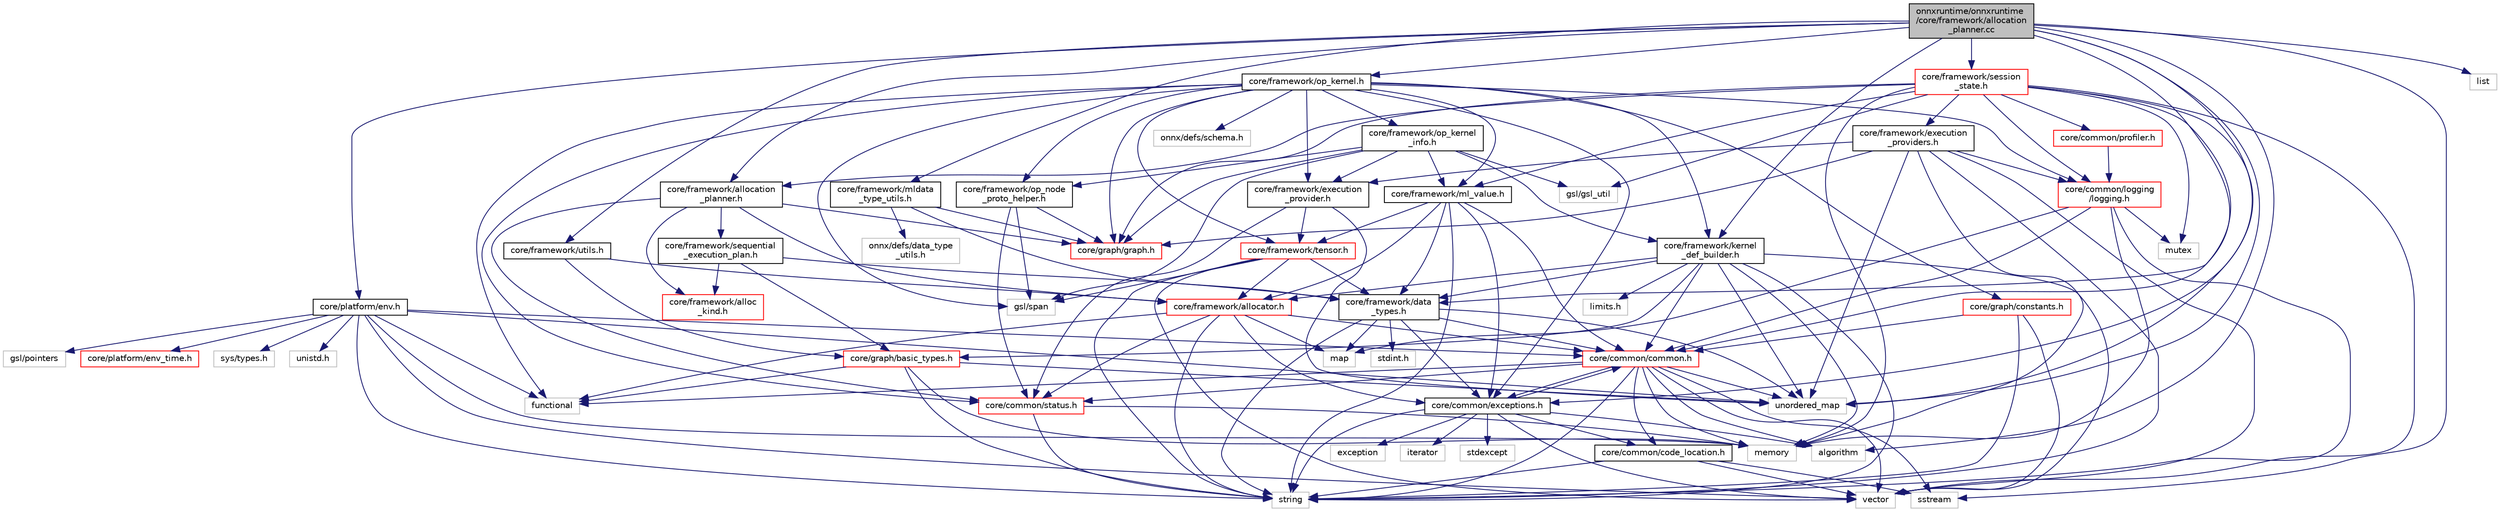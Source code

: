 digraph "onnxruntime/onnxruntime/core/framework/allocation_planner.cc"
{
  edge [fontname="Helvetica",fontsize="10",labelfontname="Helvetica",labelfontsize="10"];
  node [fontname="Helvetica",fontsize="10",shape=record];
  Node0 [label="onnxruntime/onnxruntime\l/core/framework/allocation\l_planner.cc",height=0.2,width=0.4,color="black", fillcolor="grey75", style="filled", fontcolor="black"];
  Node0 -> Node1 [color="midnightblue",fontsize="10",style="solid"];
  Node1 [label="core/framework/allocation\l_planner.h",height=0.2,width=0.4,color="black", fillcolor="white", style="filled",URL="$allocation__planner_8h.html"];
  Node1 -> Node2 [color="midnightblue",fontsize="10",style="solid"];
  Node2 [label="core/common/status.h",height=0.2,width=0.4,color="red", fillcolor="white", style="filled",URL="$status_8h.html"];
  Node2 -> Node3 [color="midnightblue",fontsize="10",style="solid"];
  Node3 [label="memory",height=0.2,width=0.4,color="grey75", fillcolor="white", style="filled"];
  Node2 -> Node4 [color="midnightblue",fontsize="10",style="solid"];
  Node4 [label="string",height=0.2,width=0.4,color="grey75", fillcolor="white", style="filled"];
  Node1 -> Node7 [color="midnightblue",fontsize="10",style="solid"];
  Node7 [label="core/framework/alloc\l_kind.h",height=0.2,width=0.4,color="red", fillcolor="white", style="filled",URL="$alloc__kind_8h.html"];
  Node1 -> Node9 [color="midnightblue",fontsize="10",style="solid"];
  Node9 [label="core/framework/allocator.h",height=0.2,width=0.4,color="red", fillcolor="white", style="filled",URL="$framework_2allocator_8h.html"];
  Node9 -> Node10 [color="midnightblue",fontsize="10",style="solid"];
  Node10 [label="functional",height=0.2,width=0.4,color="grey75", fillcolor="white", style="filled"];
  Node9 -> Node11 [color="midnightblue",fontsize="10",style="solid"];
  Node11 [label="map",height=0.2,width=0.4,color="grey75", fillcolor="white", style="filled"];
  Node9 -> Node4 [color="midnightblue",fontsize="10",style="solid"];
  Node9 -> Node14 [color="midnightblue",fontsize="10",style="solid"];
  Node14 [label="core/common/common.h",height=0.2,width=0.4,color="red", fillcolor="white", style="filled",URL="$include_2onnxruntime_2core_2common_2common_8h.html"];
  Node14 -> Node15 [color="midnightblue",fontsize="10",style="solid"];
  Node15 [label="algorithm",height=0.2,width=0.4,color="grey75", fillcolor="white", style="filled"];
  Node14 -> Node10 [color="midnightblue",fontsize="10",style="solid"];
  Node14 -> Node3 [color="midnightblue",fontsize="10",style="solid"];
  Node14 -> Node18 [color="midnightblue",fontsize="10",style="solid"];
  Node18 [label="sstream",height=0.2,width=0.4,color="grey75", fillcolor="white", style="filled"];
  Node14 -> Node4 [color="midnightblue",fontsize="10",style="solid"];
  Node14 -> Node19 [color="midnightblue",fontsize="10",style="solid"];
  Node19 [label="unordered_map",height=0.2,width=0.4,color="grey75", fillcolor="white", style="filled"];
  Node14 -> Node20 [color="midnightblue",fontsize="10",style="solid"];
  Node20 [label="vector",height=0.2,width=0.4,color="grey75", fillcolor="white", style="filled"];
  Node14 -> Node22 [color="midnightblue",fontsize="10",style="solid"];
  Node22 [label="core/common/code_location.h",height=0.2,width=0.4,color="black", fillcolor="white", style="filled",URL="$code__location_8h.html"];
  Node22 -> Node18 [color="midnightblue",fontsize="10",style="solid"];
  Node22 -> Node4 [color="midnightblue",fontsize="10",style="solid"];
  Node22 -> Node20 [color="midnightblue",fontsize="10",style="solid"];
  Node14 -> Node23 [color="midnightblue",fontsize="10",style="solid"];
  Node23 [label="core/common/exceptions.h",height=0.2,width=0.4,color="black", fillcolor="white", style="filled",URL="$exceptions_8h.html"];
  Node23 -> Node15 [color="midnightblue",fontsize="10",style="solid"];
  Node23 -> Node24 [color="midnightblue",fontsize="10",style="solid"];
  Node24 [label="exception",height=0.2,width=0.4,color="grey75", fillcolor="white", style="filled"];
  Node23 -> Node25 [color="midnightblue",fontsize="10",style="solid"];
  Node25 [label="iterator",height=0.2,width=0.4,color="grey75", fillcolor="white", style="filled"];
  Node23 -> Node26 [color="midnightblue",fontsize="10",style="solid"];
  Node26 [label="stdexcept",height=0.2,width=0.4,color="grey75", fillcolor="white", style="filled"];
  Node23 -> Node4 [color="midnightblue",fontsize="10",style="solid"];
  Node23 -> Node20 [color="midnightblue",fontsize="10",style="solid"];
  Node23 -> Node14 [color="midnightblue",fontsize="10",style="solid"];
  Node23 -> Node22 [color="midnightblue",fontsize="10",style="solid"];
  Node14 -> Node2 [color="midnightblue",fontsize="10",style="solid"];
  Node9 -> Node23 [color="midnightblue",fontsize="10",style="solid"];
  Node9 -> Node2 [color="midnightblue",fontsize="10",style="solid"];
  Node1 -> Node35 [color="midnightblue",fontsize="10",style="solid"];
  Node35 [label="core/framework/sequential\l_execution_plan.h",height=0.2,width=0.4,color="black", fillcolor="white", style="filled",URL="$sequential__execution__plan_8h.html"];
  Node35 -> Node28 [color="midnightblue",fontsize="10",style="solid"];
  Node28 [label="core/graph/basic_types.h",height=0.2,width=0.4,color="red", fillcolor="white", style="filled",URL="$basic__types_8h.html"];
  Node28 -> Node19 [color="midnightblue",fontsize="10",style="solid"];
  Node28 -> Node4 [color="midnightblue",fontsize="10",style="solid"];
  Node28 -> Node3 [color="midnightblue",fontsize="10",style="solid"];
  Node28 -> Node10 [color="midnightblue",fontsize="10",style="solid"];
  Node35 -> Node7 [color="midnightblue",fontsize="10",style="solid"];
  Node35 -> Node36 [color="midnightblue",fontsize="10",style="solid"];
  Node36 [label="core/framework/data\l_types.h",height=0.2,width=0.4,color="black", fillcolor="white", style="filled",URL="$data__types_8h.html"];
  Node36 -> Node4 [color="midnightblue",fontsize="10",style="solid"];
  Node36 -> Node32 [color="midnightblue",fontsize="10",style="solid"];
  Node32 [label="stdint.h",height=0.2,width=0.4,color="grey75", fillcolor="white", style="filled"];
  Node36 -> Node19 [color="midnightblue",fontsize="10",style="solid"];
  Node36 -> Node11 [color="midnightblue",fontsize="10",style="solid"];
  Node36 -> Node14 [color="midnightblue",fontsize="10",style="solid"];
  Node36 -> Node23 [color="midnightblue",fontsize="10",style="solid"];
  Node1 -> Node37 [color="midnightblue",fontsize="10",style="solid"];
  Node37 [label="core/graph/graph.h",height=0.2,width=0.4,color="red", fillcolor="white", style="filled",URL="$graph_8h.html"];
  Node0 -> Node51 [color="midnightblue",fontsize="10",style="solid"];
  Node51 [label="list",height=0.2,width=0.4,color="grey75", fillcolor="white", style="filled"];
  Node0 -> Node19 [color="midnightblue",fontsize="10",style="solid"];
  Node0 -> Node15 [color="midnightblue",fontsize="10",style="solid"];
  Node0 -> Node18 [color="midnightblue",fontsize="10",style="solid"];
  Node0 -> Node23 [color="midnightblue",fontsize="10",style="solid"];
  Node0 -> Node52 [color="midnightblue",fontsize="10",style="solid"];
  Node52 [label="core/platform/env.h",height=0.2,width=0.4,color="black", fillcolor="white", style="filled",URL="$env_8h.html"];
  Node52 -> Node10 [color="midnightblue",fontsize="10",style="solid"];
  Node52 -> Node3 [color="midnightblue",fontsize="10",style="solid"];
  Node52 -> Node4 [color="midnightblue",fontsize="10",style="solid"];
  Node52 -> Node19 [color="midnightblue",fontsize="10",style="solid"];
  Node52 -> Node20 [color="midnightblue",fontsize="10",style="solid"];
  Node52 -> Node50 [color="midnightblue",fontsize="10",style="solid"];
  Node50 [label="gsl/pointers",height=0.2,width=0.4,color="grey75", fillcolor="white", style="filled"];
  Node52 -> Node14 [color="midnightblue",fontsize="10",style="solid"];
  Node52 -> Node53 [color="midnightblue",fontsize="10",style="solid"];
  Node53 [label="core/platform/env_time.h",height=0.2,width=0.4,color="red", fillcolor="white", style="filled",URL="$env__time_8h.html"];
  Node52 -> Node55 [color="midnightblue",fontsize="10",style="solid"];
  Node55 [label="sys/types.h",height=0.2,width=0.4,color="grey75", fillcolor="white", style="filled"];
  Node52 -> Node56 [color="midnightblue",fontsize="10",style="solid"];
  Node56 [label="unistd.h",height=0.2,width=0.4,color="grey75", fillcolor="white", style="filled"];
  Node0 -> Node36 [color="midnightblue",fontsize="10",style="solid"];
  Node0 -> Node57 [color="midnightblue",fontsize="10",style="solid"];
  Node57 [label="core/framework/kernel\l_def_builder.h",height=0.2,width=0.4,color="black", fillcolor="white", style="filled",URL="$kernel__def__builder_8h.html"];
  Node57 -> Node3 [color="midnightblue",fontsize="10",style="solid"];
  Node57 -> Node4 [color="midnightblue",fontsize="10",style="solid"];
  Node57 -> Node19 [color="midnightblue",fontsize="10",style="solid"];
  Node57 -> Node20 [color="midnightblue",fontsize="10",style="solid"];
  Node57 -> Node58 [color="midnightblue",fontsize="10",style="solid"];
  Node58 [label="limits.h",height=0.2,width=0.4,color="grey75", fillcolor="white", style="filled"];
  Node57 -> Node14 [color="midnightblue",fontsize="10",style="solid"];
  Node57 -> Node28 [color="midnightblue",fontsize="10",style="solid"];
  Node57 -> Node36 [color="midnightblue",fontsize="10",style="solid"];
  Node57 -> Node9 [color="midnightblue",fontsize="10",style="solid"];
  Node0 -> Node59 [color="midnightblue",fontsize="10",style="solid"];
  Node59 [label="core/framework/mldata\l_type_utils.h",height=0.2,width=0.4,color="black", fillcolor="white", style="filled",URL="$mldata__type__utils_8h.html"];
  Node59 -> Node36 [color="midnightblue",fontsize="10",style="solid"];
  Node59 -> Node37 [color="midnightblue",fontsize="10",style="solid"];
  Node59 -> Node60 [color="midnightblue",fontsize="10",style="solid"];
  Node60 [label="onnx/defs/data_type\l_utils.h",height=0.2,width=0.4,color="grey75", fillcolor="white", style="filled"];
  Node0 -> Node61 [color="midnightblue",fontsize="10",style="solid"];
  Node61 [label="core/framework/op_kernel.h",height=0.2,width=0.4,color="black", fillcolor="white", style="filled",URL="$op__kernel_8h.html"];
  Node61 -> Node10 [color="midnightblue",fontsize="10",style="solid"];
  Node61 -> Node23 [color="midnightblue",fontsize="10",style="solid"];
  Node61 -> Node62 [color="midnightblue",fontsize="10",style="solid"];
  Node62 [label="core/common/logging\l/logging.h",height=0.2,width=0.4,color="red", fillcolor="white", style="filled",URL="$logging_8h.html"];
  Node62 -> Node11 [color="midnightblue",fontsize="10",style="solid"];
  Node62 -> Node3 [color="midnightblue",fontsize="10",style="solid"];
  Node62 -> Node65 [color="midnightblue",fontsize="10",style="solid"];
  Node65 [label="mutex",height=0.2,width=0.4,color="grey75", fillcolor="white", style="filled"];
  Node62 -> Node4 [color="midnightblue",fontsize="10",style="solid"];
  Node62 -> Node14 [color="midnightblue",fontsize="10",style="solid"];
  Node61 -> Node2 [color="midnightblue",fontsize="10",style="solid"];
  Node61 -> Node70 [color="midnightblue",fontsize="10",style="solid"];
  Node70 [label="core/framework/execution\l_provider.h",height=0.2,width=0.4,color="black", fillcolor="white", style="filled",URL="$execution__provider_8h.html"];
  Node70 -> Node19 [color="midnightblue",fontsize="10",style="solid"];
  Node70 -> Node2 [color="midnightblue",fontsize="10",style="solid"];
  Node70 -> Node71 [color="midnightblue",fontsize="10",style="solid"];
  Node71 [label="core/framework/tensor.h",height=0.2,width=0.4,color="red", fillcolor="white", style="filled",URL="$tensor_8h.html"];
  Node71 -> Node4 [color="midnightblue",fontsize="10",style="solid"];
  Node71 -> Node20 [color="midnightblue",fontsize="10",style="solid"];
  Node71 -> Node73 [color="midnightblue",fontsize="10",style="solid"];
  Node73 [label="gsl/span",height=0.2,width=0.4,color="grey75", fillcolor="white", style="filled"];
  Node71 -> Node9 [color="midnightblue",fontsize="10",style="solid"];
  Node71 -> Node36 [color="midnightblue",fontsize="10",style="solid"];
  Node61 -> Node57 [color="midnightblue",fontsize="10",style="solid"];
  Node61 -> Node76 [color="midnightblue",fontsize="10",style="solid"];
  Node76 [label="core/framework/ml_value.h",height=0.2,width=0.4,color="black", fillcolor="white", style="filled",URL="$ml__value_8h.html"];
  Node76 -> Node4 [color="midnightblue",fontsize="10",style="solid"];
  Node76 -> Node14 [color="midnightblue",fontsize="10",style="solid"];
  Node76 -> Node23 [color="midnightblue",fontsize="10",style="solid"];
  Node76 -> Node9 [color="midnightblue",fontsize="10",style="solid"];
  Node76 -> Node36 [color="midnightblue",fontsize="10",style="solid"];
  Node76 -> Node71 [color="midnightblue",fontsize="10",style="solid"];
  Node61 -> Node77 [color="midnightblue",fontsize="10",style="solid"];
  Node77 [label="core/framework/op_kernel\l_info.h",height=0.2,width=0.4,color="black", fillcolor="white", style="filled",URL="$op__kernel__info_8h.html"];
  Node77 -> Node70 [color="midnightblue",fontsize="10",style="solid"];
  Node77 -> Node57 [color="midnightblue",fontsize="10",style="solid"];
  Node77 -> Node76 [color="midnightblue",fontsize="10",style="solid"];
  Node77 -> Node78 [color="midnightblue",fontsize="10",style="solid"];
  Node78 [label="core/framework/op_node\l_proto_helper.h",height=0.2,width=0.4,color="black", fillcolor="white", style="filled",URL="$op__node__proto__helper_8h.html"];
  Node78 -> Node2 [color="midnightblue",fontsize="10",style="solid"];
  Node78 -> Node37 [color="midnightblue",fontsize="10",style="solid"];
  Node78 -> Node73 [color="midnightblue",fontsize="10",style="solid"];
  Node77 -> Node37 [color="midnightblue",fontsize="10",style="solid"];
  Node77 -> Node73 [color="midnightblue",fontsize="10",style="solid"];
  Node77 -> Node49 [color="midnightblue",fontsize="10",style="solid"];
  Node49 [label="gsl/gsl_util",height=0.2,width=0.4,color="grey75", fillcolor="white", style="filled"];
  Node61 -> Node78 [color="midnightblue",fontsize="10",style="solid"];
  Node61 -> Node71 [color="midnightblue",fontsize="10",style="solid"];
  Node61 -> Node42 [color="midnightblue",fontsize="10",style="solid"];
  Node42 [label="core/graph/constants.h",height=0.2,width=0.4,color="red", fillcolor="white", style="filled",URL="$constants_8h.html"];
  Node42 -> Node4 [color="midnightblue",fontsize="10",style="solid"];
  Node42 -> Node20 [color="midnightblue",fontsize="10",style="solid"];
  Node42 -> Node14 [color="midnightblue",fontsize="10",style="solid"];
  Node61 -> Node37 [color="midnightblue",fontsize="10",style="solid"];
  Node61 -> Node73 [color="midnightblue",fontsize="10",style="solid"];
  Node61 -> Node46 [color="midnightblue",fontsize="10",style="solid"];
  Node46 [label="onnx/defs/schema.h",height=0.2,width=0.4,color="grey75", fillcolor="white", style="filled"];
  Node0 -> Node79 [color="midnightblue",fontsize="10",style="solid"];
  Node79 [label="core/framework/session\l_state.h",height=0.2,width=0.4,color="red", fillcolor="white", style="filled",URL="$session__state_8h.html"];
  Node79 -> Node3 [color="midnightblue",fontsize="10",style="solid"];
  Node79 -> Node65 [color="midnightblue",fontsize="10",style="solid"];
  Node79 -> Node19 [color="midnightblue",fontsize="10",style="solid"];
  Node79 -> Node20 [color="midnightblue",fontsize="10",style="solid"];
  Node79 -> Node49 [color="midnightblue",fontsize="10",style="solid"];
  Node79 -> Node14 [color="midnightblue",fontsize="10",style="solid"];
  Node79 -> Node62 [color="midnightblue",fontsize="10",style="solid"];
  Node79 -> Node80 [color="midnightblue",fontsize="10",style="solid"];
  Node80 [label="core/common/profiler.h",height=0.2,width=0.4,color="red", fillcolor="white", style="filled",URL="$profiler_8h.html"];
  Node80 -> Node62 [color="midnightblue",fontsize="10",style="solid"];
  Node79 -> Node1 [color="midnightblue",fontsize="10",style="solid"];
  Node79 -> Node82 [color="midnightblue",fontsize="10",style="solid"];
  Node82 [label="core/framework/execution\l_providers.h",height=0.2,width=0.4,color="black", fillcolor="white", style="filled",URL="$execution__providers_8h.html"];
  Node82 -> Node3 [color="midnightblue",fontsize="10",style="solid"];
  Node82 -> Node4 [color="midnightblue",fontsize="10",style="solid"];
  Node82 -> Node19 [color="midnightblue",fontsize="10",style="solid"];
  Node82 -> Node20 [color="midnightblue",fontsize="10",style="solid"];
  Node82 -> Node70 [color="midnightblue",fontsize="10",style="solid"];
  Node82 -> Node37 [color="midnightblue",fontsize="10",style="solid"];
  Node82 -> Node62 [color="midnightblue",fontsize="10",style="solid"];
  Node79 -> Node76 [color="midnightblue",fontsize="10",style="solid"];
  Node79 -> Node37 [color="midnightblue",fontsize="10",style="solid"];
  Node0 -> Node86 [color="midnightblue",fontsize="10",style="solid"];
  Node86 [label="core/framework/utils.h",height=0.2,width=0.4,color="black", fillcolor="white", style="filled",URL="$framework_2utils_8h.html"];
  Node86 -> Node28 [color="midnightblue",fontsize="10",style="solid"];
  Node86 -> Node9 [color="midnightblue",fontsize="10",style="solid"];
}
